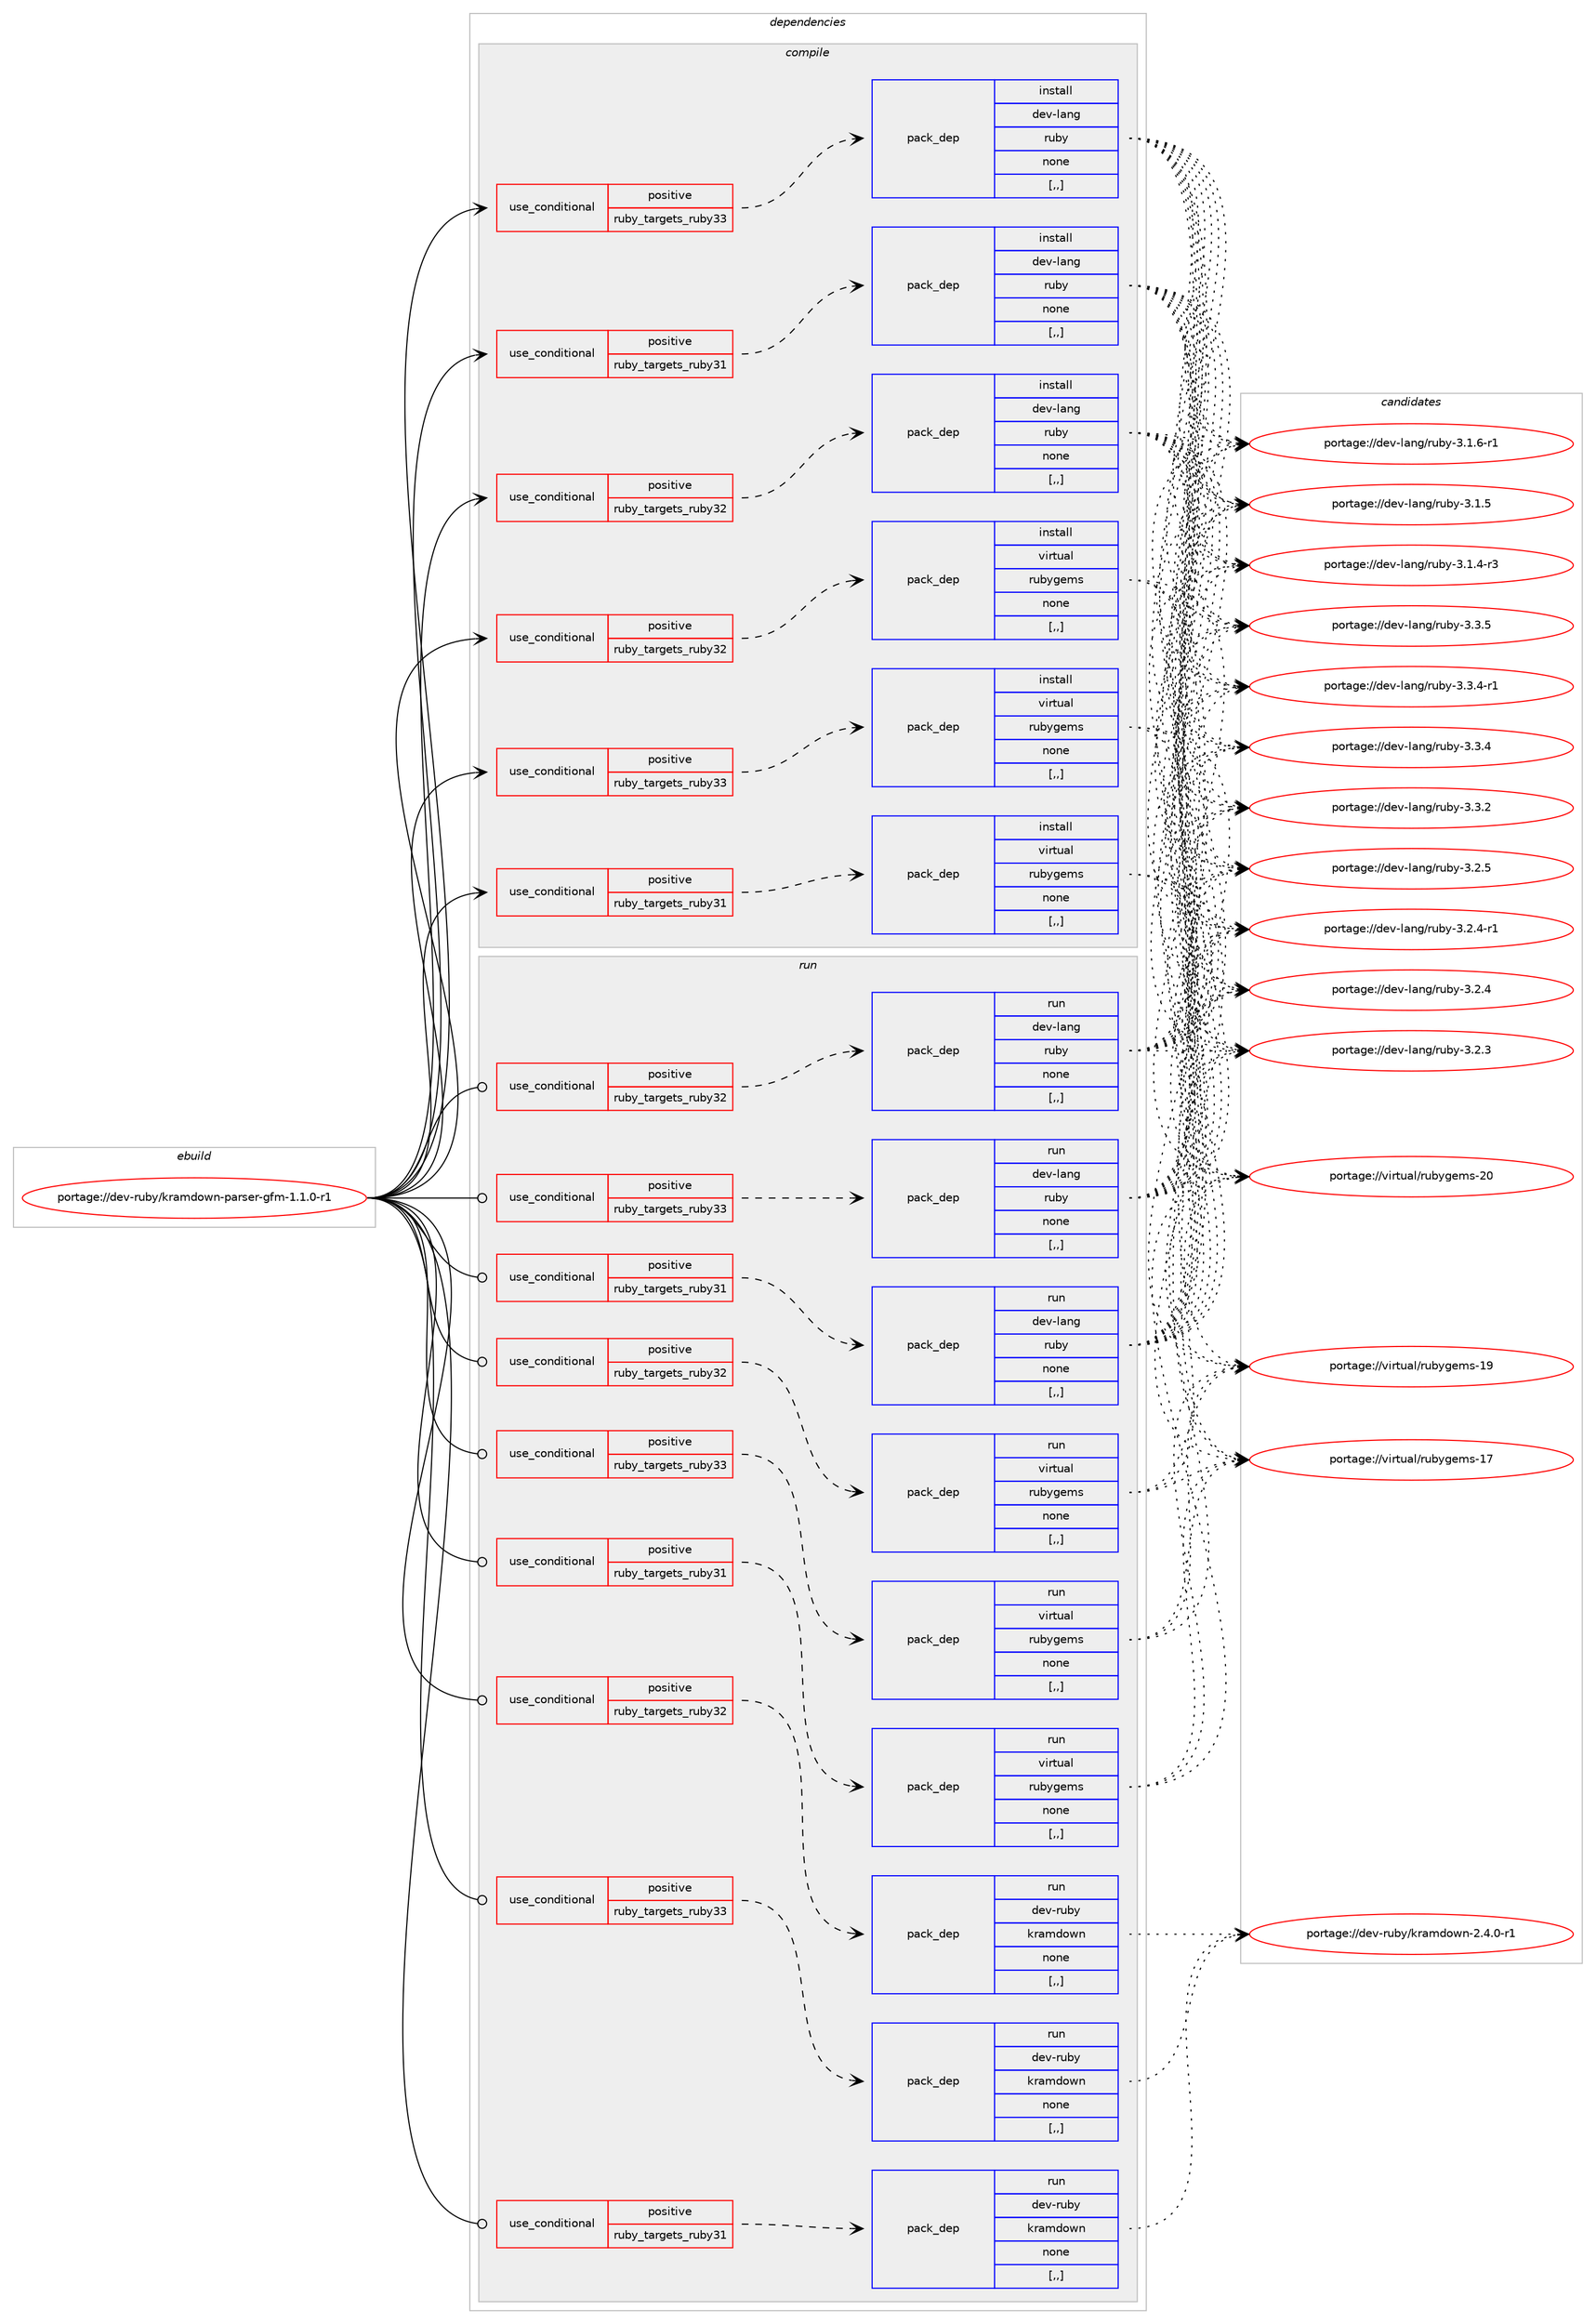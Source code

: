 digraph prolog {

# *************
# Graph options
# *************

newrank=true;
concentrate=true;
compound=true;
graph [rankdir=LR,fontname=Helvetica,fontsize=10,ranksep=1.5];#, ranksep=2.5, nodesep=0.2];
edge  [arrowhead=vee];
node  [fontname=Helvetica,fontsize=10];

# **********
# The ebuild
# **********

subgraph cluster_leftcol {
color=gray;
label=<<i>ebuild</i>>;
id [label="portage://dev-ruby/kramdown-parser-gfm-1.1.0-r1", color=red, width=4, href="../dev-ruby/kramdown-parser-gfm-1.1.0-r1.svg"];
}

# ****************
# The dependencies
# ****************

subgraph cluster_midcol {
color=gray;
label=<<i>dependencies</i>>;
subgraph cluster_compile {
fillcolor="#eeeeee";
style=filled;
label=<<i>compile</i>>;
subgraph cond180692 {
dependency684062 [label=<<TABLE BORDER="0" CELLBORDER="1" CELLSPACING="0" CELLPADDING="4"><TR><TD ROWSPAN="3" CELLPADDING="10">use_conditional</TD></TR><TR><TD>positive</TD></TR><TR><TD>ruby_targets_ruby31</TD></TR></TABLE>>, shape=none, color=red];
subgraph pack498441 {
dependency684063 [label=<<TABLE BORDER="0" CELLBORDER="1" CELLSPACING="0" CELLPADDING="4" WIDTH="220"><TR><TD ROWSPAN="6" CELLPADDING="30">pack_dep</TD></TR><TR><TD WIDTH="110">install</TD></TR><TR><TD>dev-lang</TD></TR><TR><TD>ruby</TD></TR><TR><TD>none</TD></TR><TR><TD>[,,]</TD></TR></TABLE>>, shape=none, color=blue];
}
dependency684062:e -> dependency684063:w [weight=20,style="dashed",arrowhead="vee"];
}
id:e -> dependency684062:w [weight=20,style="solid",arrowhead="vee"];
subgraph cond180693 {
dependency684064 [label=<<TABLE BORDER="0" CELLBORDER="1" CELLSPACING="0" CELLPADDING="4"><TR><TD ROWSPAN="3" CELLPADDING="10">use_conditional</TD></TR><TR><TD>positive</TD></TR><TR><TD>ruby_targets_ruby31</TD></TR></TABLE>>, shape=none, color=red];
subgraph pack498442 {
dependency684065 [label=<<TABLE BORDER="0" CELLBORDER="1" CELLSPACING="0" CELLPADDING="4" WIDTH="220"><TR><TD ROWSPAN="6" CELLPADDING="30">pack_dep</TD></TR><TR><TD WIDTH="110">install</TD></TR><TR><TD>virtual</TD></TR><TR><TD>rubygems</TD></TR><TR><TD>none</TD></TR><TR><TD>[,,]</TD></TR></TABLE>>, shape=none, color=blue];
}
dependency684064:e -> dependency684065:w [weight=20,style="dashed",arrowhead="vee"];
}
id:e -> dependency684064:w [weight=20,style="solid",arrowhead="vee"];
subgraph cond180694 {
dependency684066 [label=<<TABLE BORDER="0" CELLBORDER="1" CELLSPACING="0" CELLPADDING="4"><TR><TD ROWSPAN="3" CELLPADDING="10">use_conditional</TD></TR><TR><TD>positive</TD></TR><TR><TD>ruby_targets_ruby32</TD></TR></TABLE>>, shape=none, color=red];
subgraph pack498443 {
dependency684067 [label=<<TABLE BORDER="0" CELLBORDER="1" CELLSPACING="0" CELLPADDING="4" WIDTH="220"><TR><TD ROWSPAN="6" CELLPADDING="30">pack_dep</TD></TR><TR><TD WIDTH="110">install</TD></TR><TR><TD>dev-lang</TD></TR><TR><TD>ruby</TD></TR><TR><TD>none</TD></TR><TR><TD>[,,]</TD></TR></TABLE>>, shape=none, color=blue];
}
dependency684066:e -> dependency684067:w [weight=20,style="dashed",arrowhead="vee"];
}
id:e -> dependency684066:w [weight=20,style="solid",arrowhead="vee"];
subgraph cond180695 {
dependency684068 [label=<<TABLE BORDER="0" CELLBORDER="1" CELLSPACING="0" CELLPADDING="4"><TR><TD ROWSPAN="3" CELLPADDING="10">use_conditional</TD></TR><TR><TD>positive</TD></TR><TR><TD>ruby_targets_ruby32</TD></TR></TABLE>>, shape=none, color=red];
subgraph pack498444 {
dependency684069 [label=<<TABLE BORDER="0" CELLBORDER="1" CELLSPACING="0" CELLPADDING="4" WIDTH="220"><TR><TD ROWSPAN="6" CELLPADDING="30">pack_dep</TD></TR><TR><TD WIDTH="110">install</TD></TR><TR><TD>virtual</TD></TR><TR><TD>rubygems</TD></TR><TR><TD>none</TD></TR><TR><TD>[,,]</TD></TR></TABLE>>, shape=none, color=blue];
}
dependency684068:e -> dependency684069:w [weight=20,style="dashed",arrowhead="vee"];
}
id:e -> dependency684068:w [weight=20,style="solid",arrowhead="vee"];
subgraph cond180696 {
dependency684070 [label=<<TABLE BORDER="0" CELLBORDER="1" CELLSPACING="0" CELLPADDING="4"><TR><TD ROWSPAN="3" CELLPADDING="10">use_conditional</TD></TR><TR><TD>positive</TD></TR><TR><TD>ruby_targets_ruby33</TD></TR></TABLE>>, shape=none, color=red];
subgraph pack498445 {
dependency684071 [label=<<TABLE BORDER="0" CELLBORDER="1" CELLSPACING="0" CELLPADDING="4" WIDTH="220"><TR><TD ROWSPAN="6" CELLPADDING="30">pack_dep</TD></TR><TR><TD WIDTH="110">install</TD></TR><TR><TD>dev-lang</TD></TR><TR><TD>ruby</TD></TR><TR><TD>none</TD></TR><TR><TD>[,,]</TD></TR></TABLE>>, shape=none, color=blue];
}
dependency684070:e -> dependency684071:w [weight=20,style="dashed",arrowhead="vee"];
}
id:e -> dependency684070:w [weight=20,style="solid",arrowhead="vee"];
subgraph cond180697 {
dependency684072 [label=<<TABLE BORDER="0" CELLBORDER="1" CELLSPACING="0" CELLPADDING="4"><TR><TD ROWSPAN="3" CELLPADDING="10">use_conditional</TD></TR><TR><TD>positive</TD></TR><TR><TD>ruby_targets_ruby33</TD></TR></TABLE>>, shape=none, color=red];
subgraph pack498446 {
dependency684073 [label=<<TABLE BORDER="0" CELLBORDER="1" CELLSPACING="0" CELLPADDING="4" WIDTH="220"><TR><TD ROWSPAN="6" CELLPADDING="30">pack_dep</TD></TR><TR><TD WIDTH="110">install</TD></TR><TR><TD>virtual</TD></TR><TR><TD>rubygems</TD></TR><TR><TD>none</TD></TR><TR><TD>[,,]</TD></TR></TABLE>>, shape=none, color=blue];
}
dependency684072:e -> dependency684073:w [weight=20,style="dashed",arrowhead="vee"];
}
id:e -> dependency684072:w [weight=20,style="solid",arrowhead="vee"];
}
subgraph cluster_compileandrun {
fillcolor="#eeeeee";
style=filled;
label=<<i>compile and run</i>>;
}
subgraph cluster_run {
fillcolor="#eeeeee";
style=filled;
label=<<i>run</i>>;
subgraph cond180698 {
dependency684074 [label=<<TABLE BORDER="0" CELLBORDER="1" CELLSPACING="0" CELLPADDING="4"><TR><TD ROWSPAN="3" CELLPADDING="10">use_conditional</TD></TR><TR><TD>positive</TD></TR><TR><TD>ruby_targets_ruby31</TD></TR></TABLE>>, shape=none, color=red];
subgraph pack498447 {
dependency684075 [label=<<TABLE BORDER="0" CELLBORDER="1" CELLSPACING="0" CELLPADDING="4" WIDTH="220"><TR><TD ROWSPAN="6" CELLPADDING="30">pack_dep</TD></TR><TR><TD WIDTH="110">run</TD></TR><TR><TD>dev-lang</TD></TR><TR><TD>ruby</TD></TR><TR><TD>none</TD></TR><TR><TD>[,,]</TD></TR></TABLE>>, shape=none, color=blue];
}
dependency684074:e -> dependency684075:w [weight=20,style="dashed",arrowhead="vee"];
}
id:e -> dependency684074:w [weight=20,style="solid",arrowhead="odot"];
subgraph cond180699 {
dependency684076 [label=<<TABLE BORDER="0" CELLBORDER="1" CELLSPACING="0" CELLPADDING="4"><TR><TD ROWSPAN="3" CELLPADDING="10">use_conditional</TD></TR><TR><TD>positive</TD></TR><TR><TD>ruby_targets_ruby31</TD></TR></TABLE>>, shape=none, color=red];
subgraph pack498448 {
dependency684077 [label=<<TABLE BORDER="0" CELLBORDER="1" CELLSPACING="0" CELLPADDING="4" WIDTH="220"><TR><TD ROWSPAN="6" CELLPADDING="30">pack_dep</TD></TR><TR><TD WIDTH="110">run</TD></TR><TR><TD>dev-ruby</TD></TR><TR><TD>kramdown</TD></TR><TR><TD>none</TD></TR><TR><TD>[,,]</TD></TR></TABLE>>, shape=none, color=blue];
}
dependency684076:e -> dependency684077:w [weight=20,style="dashed",arrowhead="vee"];
}
id:e -> dependency684076:w [weight=20,style="solid",arrowhead="odot"];
subgraph cond180700 {
dependency684078 [label=<<TABLE BORDER="0" CELLBORDER="1" CELLSPACING="0" CELLPADDING="4"><TR><TD ROWSPAN="3" CELLPADDING="10">use_conditional</TD></TR><TR><TD>positive</TD></TR><TR><TD>ruby_targets_ruby31</TD></TR></TABLE>>, shape=none, color=red];
subgraph pack498449 {
dependency684079 [label=<<TABLE BORDER="0" CELLBORDER="1" CELLSPACING="0" CELLPADDING="4" WIDTH="220"><TR><TD ROWSPAN="6" CELLPADDING="30">pack_dep</TD></TR><TR><TD WIDTH="110">run</TD></TR><TR><TD>virtual</TD></TR><TR><TD>rubygems</TD></TR><TR><TD>none</TD></TR><TR><TD>[,,]</TD></TR></TABLE>>, shape=none, color=blue];
}
dependency684078:e -> dependency684079:w [weight=20,style="dashed",arrowhead="vee"];
}
id:e -> dependency684078:w [weight=20,style="solid",arrowhead="odot"];
subgraph cond180701 {
dependency684080 [label=<<TABLE BORDER="0" CELLBORDER="1" CELLSPACING="0" CELLPADDING="4"><TR><TD ROWSPAN="3" CELLPADDING="10">use_conditional</TD></TR><TR><TD>positive</TD></TR><TR><TD>ruby_targets_ruby32</TD></TR></TABLE>>, shape=none, color=red];
subgraph pack498450 {
dependency684081 [label=<<TABLE BORDER="0" CELLBORDER="1" CELLSPACING="0" CELLPADDING="4" WIDTH="220"><TR><TD ROWSPAN="6" CELLPADDING="30">pack_dep</TD></TR><TR><TD WIDTH="110">run</TD></TR><TR><TD>dev-lang</TD></TR><TR><TD>ruby</TD></TR><TR><TD>none</TD></TR><TR><TD>[,,]</TD></TR></TABLE>>, shape=none, color=blue];
}
dependency684080:e -> dependency684081:w [weight=20,style="dashed",arrowhead="vee"];
}
id:e -> dependency684080:w [weight=20,style="solid",arrowhead="odot"];
subgraph cond180702 {
dependency684082 [label=<<TABLE BORDER="0" CELLBORDER="1" CELLSPACING="0" CELLPADDING="4"><TR><TD ROWSPAN="3" CELLPADDING="10">use_conditional</TD></TR><TR><TD>positive</TD></TR><TR><TD>ruby_targets_ruby32</TD></TR></TABLE>>, shape=none, color=red];
subgraph pack498451 {
dependency684083 [label=<<TABLE BORDER="0" CELLBORDER="1" CELLSPACING="0" CELLPADDING="4" WIDTH="220"><TR><TD ROWSPAN="6" CELLPADDING="30">pack_dep</TD></TR><TR><TD WIDTH="110">run</TD></TR><TR><TD>dev-ruby</TD></TR><TR><TD>kramdown</TD></TR><TR><TD>none</TD></TR><TR><TD>[,,]</TD></TR></TABLE>>, shape=none, color=blue];
}
dependency684082:e -> dependency684083:w [weight=20,style="dashed",arrowhead="vee"];
}
id:e -> dependency684082:w [weight=20,style="solid",arrowhead="odot"];
subgraph cond180703 {
dependency684084 [label=<<TABLE BORDER="0" CELLBORDER="1" CELLSPACING="0" CELLPADDING="4"><TR><TD ROWSPAN="3" CELLPADDING="10">use_conditional</TD></TR><TR><TD>positive</TD></TR><TR><TD>ruby_targets_ruby32</TD></TR></TABLE>>, shape=none, color=red];
subgraph pack498452 {
dependency684085 [label=<<TABLE BORDER="0" CELLBORDER="1" CELLSPACING="0" CELLPADDING="4" WIDTH="220"><TR><TD ROWSPAN="6" CELLPADDING="30">pack_dep</TD></TR><TR><TD WIDTH="110">run</TD></TR><TR><TD>virtual</TD></TR><TR><TD>rubygems</TD></TR><TR><TD>none</TD></TR><TR><TD>[,,]</TD></TR></TABLE>>, shape=none, color=blue];
}
dependency684084:e -> dependency684085:w [weight=20,style="dashed",arrowhead="vee"];
}
id:e -> dependency684084:w [weight=20,style="solid",arrowhead="odot"];
subgraph cond180704 {
dependency684086 [label=<<TABLE BORDER="0" CELLBORDER="1" CELLSPACING="0" CELLPADDING="4"><TR><TD ROWSPAN="3" CELLPADDING="10">use_conditional</TD></TR><TR><TD>positive</TD></TR><TR><TD>ruby_targets_ruby33</TD></TR></TABLE>>, shape=none, color=red];
subgraph pack498453 {
dependency684087 [label=<<TABLE BORDER="0" CELLBORDER="1" CELLSPACING="0" CELLPADDING="4" WIDTH="220"><TR><TD ROWSPAN="6" CELLPADDING="30">pack_dep</TD></TR><TR><TD WIDTH="110">run</TD></TR><TR><TD>dev-lang</TD></TR><TR><TD>ruby</TD></TR><TR><TD>none</TD></TR><TR><TD>[,,]</TD></TR></TABLE>>, shape=none, color=blue];
}
dependency684086:e -> dependency684087:w [weight=20,style="dashed",arrowhead="vee"];
}
id:e -> dependency684086:w [weight=20,style="solid",arrowhead="odot"];
subgraph cond180705 {
dependency684088 [label=<<TABLE BORDER="0" CELLBORDER="1" CELLSPACING="0" CELLPADDING="4"><TR><TD ROWSPAN="3" CELLPADDING="10">use_conditional</TD></TR><TR><TD>positive</TD></TR><TR><TD>ruby_targets_ruby33</TD></TR></TABLE>>, shape=none, color=red];
subgraph pack498454 {
dependency684089 [label=<<TABLE BORDER="0" CELLBORDER="1" CELLSPACING="0" CELLPADDING="4" WIDTH="220"><TR><TD ROWSPAN="6" CELLPADDING="30">pack_dep</TD></TR><TR><TD WIDTH="110">run</TD></TR><TR><TD>dev-ruby</TD></TR><TR><TD>kramdown</TD></TR><TR><TD>none</TD></TR><TR><TD>[,,]</TD></TR></TABLE>>, shape=none, color=blue];
}
dependency684088:e -> dependency684089:w [weight=20,style="dashed",arrowhead="vee"];
}
id:e -> dependency684088:w [weight=20,style="solid",arrowhead="odot"];
subgraph cond180706 {
dependency684090 [label=<<TABLE BORDER="0" CELLBORDER="1" CELLSPACING="0" CELLPADDING="4"><TR><TD ROWSPAN="3" CELLPADDING="10">use_conditional</TD></TR><TR><TD>positive</TD></TR><TR><TD>ruby_targets_ruby33</TD></TR></TABLE>>, shape=none, color=red];
subgraph pack498455 {
dependency684091 [label=<<TABLE BORDER="0" CELLBORDER="1" CELLSPACING="0" CELLPADDING="4" WIDTH="220"><TR><TD ROWSPAN="6" CELLPADDING="30">pack_dep</TD></TR><TR><TD WIDTH="110">run</TD></TR><TR><TD>virtual</TD></TR><TR><TD>rubygems</TD></TR><TR><TD>none</TD></TR><TR><TD>[,,]</TD></TR></TABLE>>, shape=none, color=blue];
}
dependency684090:e -> dependency684091:w [weight=20,style="dashed",arrowhead="vee"];
}
id:e -> dependency684090:w [weight=20,style="solid",arrowhead="odot"];
}
}

# **************
# The candidates
# **************

subgraph cluster_choices {
rank=same;
color=gray;
label=<<i>candidates</i>>;

subgraph choice498441 {
color=black;
nodesep=1;
choice10010111845108971101034711411798121455146514653 [label="portage://dev-lang/ruby-3.3.5", color=red, width=4,href="../dev-lang/ruby-3.3.5.svg"];
choice100101118451089711010347114117981214551465146524511449 [label="portage://dev-lang/ruby-3.3.4-r1", color=red, width=4,href="../dev-lang/ruby-3.3.4-r1.svg"];
choice10010111845108971101034711411798121455146514652 [label="portage://dev-lang/ruby-3.3.4", color=red, width=4,href="../dev-lang/ruby-3.3.4.svg"];
choice10010111845108971101034711411798121455146514650 [label="portage://dev-lang/ruby-3.3.2", color=red, width=4,href="../dev-lang/ruby-3.3.2.svg"];
choice10010111845108971101034711411798121455146504653 [label="portage://dev-lang/ruby-3.2.5", color=red, width=4,href="../dev-lang/ruby-3.2.5.svg"];
choice100101118451089711010347114117981214551465046524511449 [label="portage://dev-lang/ruby-3.2.4-r1", color=red, width=4,href="../dev-lang/ruby-3.2.4-r1.svg"];
choice10010111845108971101034711411798121455146504652 [label="portage://dev-lang/ruby-3.2.4", color=red, width=4,href="../dev-lang/ruby-3.2.4.svg"];
choice10010111845108971101034711411798121455146504651 [label="portage://dev-lang/ruby-3.2.3", color=red, width=4,href="../dev-lang/ruby-3.2.3.svg"];
choice100101118451089711010347114117981214551464946544511449 [label="portage://dev-lang/ruby-3.1.6-r1", color=red, width=4,href="../dev-lang/ruby-3.1.6-r1.svg"];
choice10010111845108971101034711411798121455146494653 [label="portage://dev-lang/ruby-3.1.5", color=red, width=4,href="../dev-lang/ruby-3.1.5.svg"];
choice100101118451089711010347114117981214551464946524511451 [label="portage://dev-lang/ruby-3.1.4-r3", color=red, width=4,href="../dev-lang/ruby-3.1.4-r3.svg"];
dependency684063:e -> choice10010111845108971101034711411798121455146514653:w [style=dotted,weight="100"];
dependency684063:e -> choice100101118451089711010347114117981214551465146524511449:w [style=dotted,weight="100"];
dependency684063:e -> choice10010111845108971101034711411798121455146514652:w [style=dotted,weight="100"];
dependency684063:e -> choice10010111845108971101034711411798121455146514650:w [style=dotted,weight="100"];
dependency684063:e -> choice10010111845108971101034711411798121455146504653:w [style=dotted,weight="100"];
dependency684063:e -> choice100101118451089711010347114117981214551465046524511449:w [style=dotted,weight="100"];
dependency684063:e -> choice10010111845108971101034711411798121455146504652:w [style=dotted,weight="100"];
dependency684063:e -> choice10010111845108971101034711411798121455146504651:w [style=dotted,weight="100"];
dependency684063:e -> choice100101118451089711010347114117981214551464946544511449:w [style=dotted,weight="100"];
dependency684063:e -> choice10010111845108971101034711411798121455146494653:w [style=dotted,weight="100"];
dependency684063:e -> choice100101118451089711010347114117981214551464946524511451:w [style=dotted,weight="100"];
}
subgraph choice498442 {
color=black;
nodesep=1;
choice118105114116117971084711411798121103101109115455048 [label="portage://virtual/rubygems-20", color=red, width=4,href="../virtual/rubygems-20.svg"];
choice118105114116117971084711411798121103101109115454957 [label="portage://virtual/rubygems-19", color=red, width=4,href="../virtual/rubygems-19.svg"];
choice118105114116117971084711411798121103101109115454955 [label="portage://virtual/rubygems-17", color=red, width=4,href="../virtual/rubygems-17.svg"];
dependency684065:e -> choice118105114116117971084711411798121103101109115455048:w [style=dotted,weight="100"];
dependency684065:e -> choice118105114116117971084711411798121103101109115454957:w [style=dotted,weight="100"];
dependency684065:e -> choice118105114116117971084711411798121103101109115454955:w [style=dotted,weight="100"];
}
subgraph choice498443 {
color=black;
nodesep=1;
choice10010111845108971101034711411798121455146514653 [label="portage://dev-lang/ruby-3.3.5", color=red, width=4,href="../dev-lang/ruby-3.3.5.svg"];
choice100101118451089711010347114117981214551465146524511449 [label="portage://dev-lang/ruby-3.3.4-r1", color=red, width=4,href="../dev-lang/ruby-3.3.4-r1.svg"];
choice10010111845108971101034711411798121455146514652 [label="portage://dev-lang/ruby-3.3.4", color=red, width=4,href="../dev-lang/ruby-3.3.4.svg"];
choice10010111845108971101034711411798121455146514650 [label="portage://dev-lang/ruby-3.3.2", color=red, width=4,href="../dev-lang/ruby-3.3.2.svg"];
choice10010111845108971101034711411798121455146504653 [label="portage://dev-lang/ruby-3.2.5", color=red, width=4,href="../dev-lang/ruby-3.2.5.svg"];
choice100101118451089711010347114117981214551465046524511449 [label="portage://dev-lang/ruby-3.2.4-r1", color=red, width=4,href="../dev-lang/ruby-3.2.4-r1.svg"];
choice10010111845108971101034711411798121455146504652 [label="portage://dev-lang/ruby-3.2.4", color=red, width=4,href="../dev-lang/ruby-3.2.4.svg"];
choice10010111845108971101034711411798121455146504651 [label="portage://dev-lang/ruby-3.2.3", color=red, width=4,href="../dev-lang/ruby-3.2.3.svg"];
choice100101118451089711010347114117981214551464946544511449 [label="portage://dev-lang/ruby-3.1.6-r1", color=red, width=4,href="../dev-lang/ruby-3.1.6-r1.svg"];
choice10010111845108971101034711411798121455146494653 [label="portage://dev-lang/ruby-3.1.5", color=red, width=4,href="../dev-lang/ruby-3.1.5.svg"];
choice100101118451089711010347114117981214551464946524511451 [label="portage://dev-lang/ruby-3.1.4-r3", color=red, width=4,href="../dev-lang/ruby-3.1.4-r3.svg"];
dependency684067:e -> choice10010111845108971101034711411798121455146514653:w [style=dotted,weight="100"];
dependency684067:e -> choice100101118451089711010347114117981214551465146524511449:w [style=dotted,weight="100"];
dependency684067:e -> choice10010111845108971101034711411798121455146514652:w [style=dotted,weight="100"];
dependency684067:e -> choice10010111845108971101034711411798121455146514650:w [style=dotted,weight="100"];
dependency684067:e -> choice10010111845108971101034711411798121455146504653:w [style=dotted,weight="100"];
dependency684067:e -> choice100101118451089711010347114117981214551465046524511449:w [style=dotted,weight="100"];
dependency684067:e -> choice10010111845108971101034711411798121455146504652:w [style=dotted,weight="100"];
dependency684067:e -> choice10010111845108971101034711411798121455146504651:w [style=dotted,weight="100"];
dependency684067:e -> choice100101118451089711010347114117981214551464946544511449:w [style=dotted,weight="100"];
dependency684067:e -> choice10010111845108971101034711411798121455146494653:w [style=dotted,weight="100"];
dependency684067:e -> choice100101118451089711010347114117981214551464946524511451:w [style=dotted,weight="100"];
}
subgraph choice498444 {
color=black;
nodesep=1;
choice118105114116117971084711411798121103101109115455048 [label="portage://virtual/rubygems-20", color=red, width=4,href="../virtual/rubygems-20.svg"];
choice118105114116117971084711411798121103101109115454957 [label="portage://virtual/rubygems-19", color=red, width=4,href="../virtual/rubygems-19.svg"];
choice118105114116117971084711411798121103101109115454955 [label="portage://virtual/rubygems-17", color=red, width=4,href="../virtual/rubygems-17.svg"];
dependency684069:e -> choice118105114116117971084711411798121103101109115455048:w [style=dotted,weight="100"];
dependency684069:e -> choice118105114116117971084711411798121103101109115454957:w [style=dotted,weight="100"];
dependency684069:e -> choice118105114116117971084711411798121103101109115454955:w [style=dotted,weight="100"];
}
subgraph choice498445 {
color=black;
nodesep=1;
choice10010111845108971101034711411798121455146514653 [label="portage://dev-lang/ruby-3.3.5", color=red, width=4,href="../dev-lang/ruby-3.3.5.svg"];
choice100101118451089711010347114117981214551465146524511449 [label="portage://dev-lang/ruby-3.3.4-r1", color=red, width=4,href="../dev-lang/ruby-3.3.4-r1.svg"];
choice10010111845108971101034711411798121455146514652 [label="portage://dev-lang/ruby-3.3.4", color=red, width=4,href="../dev-lang/ruby-3.3.4.svg"];
choice10010111845108971101034711411798121455146514650 [label="portage://dev-lang/ruby-3.3.2", color=red, width=4,href="../dev-lang/ruby-3.3.2.svg"];
choice10010111845108971101034711411798121455146504653 [label="portage://dev-lang/ruby-3.2.5", color=red, width=4,href="../dev-lang/ruby-3.2.5.svg"];
choice100101118451089711010347114117981214551465046524511449 [label="portage://dev-lang/ruby-3.2.4-r1", color=red, width=4,href="../dev-lang/ruby-3.2.4-r1.svg"];
choice10010111845108971101034711411798121455146504652 [label="portage://dev-lang/ruby-3.2.4", color=red, width=4,href="../dev-lang/ruby-3.2.4.svg"];
choice10010111845108971101034711411798121455146504651 [label="portage://dev-lang/ruby-3.2.3", color=red, width=4,href="../dev-lang/ruby-3.2.3.svg"];
choice100101118451089711010347114117981214551464946544511449 [label="portage://dev-lang/ruby-3.1.6-r1", color=red, width=4,href="../dev-lang/ruby-3.1.6-r1.svg"];
choice10010111845108971101034711411798121455146494653 [label="portage://dev-lang/ruby-3.1.5", color=red, width=4,href="../dev-lang/ruby-3.1.5.svg"];
choice100101118451089711010347114117981214551464946524511451 [label="portage://dev-lang/ruby-3.1.4-r3", color=red, width=4,href="../dev-lang/ruby-3.1.4-r3.svg"];
dependency684071:e -> choice10010111845108971101034711411798121455146514653:w [style=dotted,weight="100"];
dependency684071:e -> choice100101118451089711010347114117981214551465146524511449:w [style=dotted,weight="100"];
dependency684071:e -> choice10010111845108971101034711411798121455146514652:w [style=dotted,weight="100"];
dependency684071:e -> choice10010111845108971101034711411798121455146514650:w [style=dotted,weight="100"];
dependency684071:e -> choice10010111845108971101034711411798121455146504653:w [style=dotted,weight="100"];
dependency684071:e -> choice100101118451089711010347114117981214551465046524511449:w [style=dotted,weight="100"];
dependency684071:e -> choice10010111845108971101034711411798121455146504652:w [style=dotted,weight="100"];
dependency684071:e -> choice10010111845108971101034711411798121455146504651:w [style=dotted,weight="100"];
dependency684071:e -> choice100101118451089711010347114117981214551464946544511449:w [style=dotted,weight="100"];
dependency684071:e -> choice10010111845108971101034711411798121455146494653:w [style=dotted,weight="100"];
dependency684071:e -> choice100101118451089711010347114117981214551464946524511451:w [style=dotted,weight="100"];
}
subgraph choice498446 {
color=black;
nodesep=1;
choice118105114116117971084711411798121103101109115455048 [label="portage://virtual/rubygems-20", color=red, width=4,href="../virtual/rubygems-20.svg"];
choice118105114116117971084711411798121103101109115454957 [label="portage://virtual/rubygems-19", color=red, width=4,href="../virtual/rubygems-19.svg"];
choice118105114116117971084711411798121103101109115454955 [label="portage://virtual/rubygems-17", color=red, width=4,href="../virtual/rubygems-17.svg"];
dependency684073:e -> choice118105114116117971084711411798121103101109115455048:w [style=dotted,weight="100"];
dependency684073:e -> choice118105114116117971084711411798121103101109115454957:w [style=dotted,weight="100"];
dependency684073:e -> choice118105114116117971084711411798121103101109115454955:w [style=dotted,weight="100"];
}
subgraph choice498447 {
color=black;
nodesep=1;
choice10010111845108971101034711411798121455146514653 [label="portage://dev-lang/ruby-3.3.5", color=red, width=4,href="../dev-lang/ruby-3.3.5.svg"];
choice100101118451089711010347114117981214551465146524511449 [label="portage://dev-lang/ruby-3.3.4-r1", color=red, width=4,href="../dev-lang/ruby-3.3.4-r1.svg"];
choice10010111845108971101034711411798121455146514652 [label="portage://dev-lang/ruby-3.3.4", color=red, width=4,href="../dev-lang/ruby-3.3.4.svg"];
choice10010111845108971101034711411798121455146514650 [label="portage://dev-lang/ruby-3.3.2", color=red, width=4,href="../dev-lang/ruby-3.3.2.svg"];
choice10010111845108971101034711411798121455146504653 [label="portage://dev-lang/ruby-3.2.5", color=red, width=4,href="../dev-lang/ruby-3.2.5.svg"];
choice100101118451089711010347114117981214551465046524511449 [label="portage://dev-lang/ruby-3.2.4-r1", color=red, width=4,href="../dev-lang/ruby-3.2.4-r1.svg"];
choice10010111845108971101034711411798121455146504652 [label="portage://dev-lang/ruby-3.2.4", color=red, width=4,href="../dev-lang/ruby-3.2.4.svg"];
choice10010111845108971101034711411798121455146504651 [label="portage://dev-lang/ruby-3.2.3", color=red, width=4,href="../dev-lang/ruby-3.2.3.svg"];
choice100101118451089711010347114117981214551464946544511449 [label="portage://dev-lang/ruby-3.1.6-r1", color=red, width=4,href="../dev-lang/ruby-3.1.6-r1.svg"];
choice10010111845108971101034711411798121455146494653 [label="portage://dev-lang/ruby-3.1.5", color=red, width=4,href="../dev-lang/ruby-3.1.5.svg"];
choice100101118451089711010347114117981214551464946524511451 [label="portage://dev-lang/ruby-3.1.4-r3", color=red, width=4,href="../dev-lang/ruby-3.1.4-r3.svg"];
dependency684075:e -> choice10010111845108971101034711411798121455146514653:w [style=dotted,weight="100"];
dependency684075:e -> choice100101118451089711010347114117981214551465146524511449:w [style=dotted,weight="100"];
dependency684075:e -> choice10010111845108971101034711411798121455146514652:w [style=dotted,weight="100"];
dependency684075:e -> choice10010111845108971101034711411798121455146514650:w [style=dotted,weight="100"];
dependency684075:e -> choice10010111845108971101034711411798121455146504653:w [style=dotted,weight="100"];
dependency684075:e -> choice100101118451089711010347114117981214551465046524511449:w [style=dotted,weight="100"];
dependency684075:e -> choice10010111845108971101034711411798121455146504652:w [style=dotted,weight="100"];
dependency684075:e -> choice10010111845108971101034711411798121455146504651:w [style=dotted,weight="100"];
dependency684075:e -> choice100101118451089711010347114117981214551464946544511449:w [style=dotted,weight="100"];
dependency684075:e -> choice10010111845108971101034711411798121455146494653:w [style=dotted,weight="100"];
dependency684075:e -> choice100101118451089711010347114117981214551464946524511451:w [style=dotted,weight="100"];
}
subgraph choice498448 {
color=black;
nodesep=1;
choice100101118451141179812147107114971091001111191104550465246484511449 [label="portage://dev-ruby/kramdown-2.4.0-r1", color=red, width=4,href="../dev-ruby/kramdown-2.4.0-r1.svg"];
dependency684077:e -> choice100101118451141179812147107114971091001111191104550465246484511449:w [style=dotted,weight="100"];
}
subgraph choice498449 {
color=black;
nodesep=1;
choice118105114116117971084711411798121103101109115455048 [label="portage://virtual/rubygems-20", color=red, width=4,href="../virtual/rubygems-20.svg"];
choice118105114116117971084711411798121103101109115454957 [label="portage://virtual/rubygems-19", color=red, width=4,href="../virtual/rubygems-19.svg"];
choice118105114116117971084711411798121103101109115454955 [label="portage://virtual/rubygems-17", color=red, width=4,href="../virtual/rubygems-17.svg"];
dependency684079:e -> choice118105114116117971084711411798121103101109115455048:w [style=dotted,weight="100"];
dependency684079:e -> choice118105114116117971084711411798121103101109115454957:w [style=dotted,weight="100"];
dependency684079:e -> choice118105114116117971084711411798121103101109115454955:w [style=dotted,weight="100"];
}
subgraph choice498450 {
color=black;
nodesep=1;
choice10010111845108971101034711411798121455146514653 [label="portage://dev-lang/ruby-3.3.5", color=red, width=4,href="../dev-lang/ruby-3.3.5.svg"];
choice100101118451089711010347114117981214551465146524511449 [label="portage://dev-lang/ruby-3.3.4-r1", color=red, width=4,href="../dev-lang/ruby-3.3.4-r1.svg"];
choice10010111845108971101034711411798121455146514652 [label="portage://dev-lang/ruby-3.3.4", color=red, width=4,href="../dev-lang/ruby-3.3.4.svg"];
choice10010111845108971101034711411798121455146514650 [label="portage://dev-lang/ruby-3.3.2", color=red, width=4,href="../dev-lang/ruby-3.3.2.svg"];
choice10010111845108971101034711411798121455146504653 [label="portage://dev-lang/ruby-3.2.5", color=red, width=4,href="../dev-lang/ruby-3.2.5.svg"];
choice100101118451089711010347114117981214551465046524511449 [label="portage://dev-lang/ruby-3.2.4-r1", color=red, width=4,href="../dev-lang/ruby-3.2.4-r1.svg"];
choice10010111845108971101034711411798121455146504652 [label="portage://dev-lang/ruby-3.2.4", color=red, width=4,href="../dev-lang/ruby-3.2.4.svg"];
choice10010111845108971101034711411798121455146504651 [label="portage://dev-lang/ruby-3.2.3", color=red, width=4,href="../dev-lang/ruby-3.2.3.svg"];
choice100101118451089711010347114117981214551464946544511449 [label="portage://dev-lang/ruby-3.1.6-r1", color=red, width=4,href="../dev-lang/ruby-3.1.6-r1.svg"];
choice10010111845108971101034711411798121455146494653 [label="portage://dev-lang/ruby-3.1.5", color=red, width=4,href="../dev-lang/ruby-3.1.5.svg"];
choice100101118451089711010347114117981214551464946524511451 [label="portage://dev-lang/ruby-3.1.4-r3", color=red, width=4,href="../dev-lang/ruby-3.1.4-r3.svg"];
dependency684081:e -> choice10010111845108971101034711411798121455146514653:w [style=dotted,weight="100"];
dependency684081:e -> choice100101118451089711010347114117981214551465146524511449:w [style=dotted,weight="100"];
dependency684081:e -> choice10010111845108971101034711411798121455146514652:w [style=dotted,weight="100"];
dependency684081:e -> choice10010111845108971101034711411798121455146514650:w [style=dotted,weight="100"];
dependency684081:e -> choice10010111845108971101034711411798121455146504653:w [style=dotted,weight="100"];
dependency684081:e -> choice100101118451089711010347114117981214551465046524511449:w [style=dotted,weight="100"];
dependency684081:e -> choice10010111845108971101034711411798121455146504652:w [style=dotted,weight="100"];
dependency684081:e -> choice10010111845108971101034711411798121455146504651:w [style=dotted,weight="100"];
dependency684081:e -> choice100101118451089711010347114117981214551464946544511449:w [style=dotted,weight="100"];
dependency684081:e -> choice10010111845108971101034711411798121455146494653:w [style=dotted,weight="100"];
dependency684081:e -> choice100101118451089711010347114117981214551464946524511451:w [style=dotted,weight="100"];
}
subgraph choice498451 {
color=black;
nodesep=1;
choice100101118451141179812147107114971091001111191104550465246484511449 [label="portage://dev-ruby/kramdown-2.4.0-r1", color=red, width=4,href="../dev-ruby/kramdown-2.4.0-r1.svg"];
dependency684083:e -> choice100101118451141179812147107114971091001111191104550465246484511449:w [style=dotted,weight="100"];
}
subgraph choice498452 {
color=black;
nodesep=1;
choice118105114116117971084711411798121103101109115455048 [label="portage://virtual/rubygems-20", color=red, width=4,href="../virtual/rubygems-20.svg"];
choice118105114116117971084711411798121103101109115454957 [label="portage://virtual/rubygems-19", color=red, width=4,href="../virtual/rubygems-19.svg"];
choice118105114116117971084711411798121103101109115454955 [label="portage://virtual/rubygems-17", color=red, width=4,href="../virtual/rubygems-17.svg"];
dependency684085:e -> choice118105114116117971084711411798121103101109115455048:w [style=dotted,weight="100"];
dependency684085:e -> choice118105114116117971084711411798121103101109115454957:w [style=dotted,weight="100"];
dependency684085:e -> choice118105114116117971084711411798121103101109115454955:w [style=dotted,weight="100"];
}
subgraph choice498453 {
color=black;
nodesep=1;
choice10010111845108971101034711411798121455146514653 [label="portage://dev-lang/ruby-3.3.5", color=red, width=4,href="../dev-lang/ruby-3.3.5.svg"];
choice100101118451089711010347114117981214551465146524511449 [label="portage://dev-lang/ruby-3.3.4-r1", color=red, width=4,href="../dev-lang/ruby-3.3.4-r1.svg"];
choice10010111845108971101034711411798121455146514652 [label="portage://dev-lang/ruby-3.3.4", color=red, width=4,href="../dev-lang/ruby-3.3.4.svg"];
choice10010111845108971101034711411798121455146514650 [label="portage://dev-lang/ruby-3.3.2", color=red, width=4,href="../dev-lang/ruby-3.3.2.svg"];
choice10010111845108971101034711411798121455146504653 [label="portage://dev-lang/ruby-3.2.5", color=red, width=4,href="../dev-lang/ruby-3.2.5.svg"];
choice100101118451089711010347114117981214551465046524511449 [label="portage://dev-lang/ruby-3.2.4-r1", color=red, width=4,href="../dev-lang/ruby-3.2.4-r1.svg"];
choice10010111845108971101034711411798121455146504652 [label="portage://dev-lang/ruby-3.2.4", color=red, width=4,href="../dev-lang/ruby-3.2.4.svg"];
choice10010111845108971101034711411798121455146504651 [label="portage://dev-lang/ruby-3.2.3", color=red, width=4,href="../dev-lang/ruby-3.2.3.svg"];
choice100101118451089711010347114117981214551464946544511449 [label="portage://dev-lang/ruby-3.1.6-r1", color=red, width=4,href="../dev-lang/ruby-3.1.6-r1.svg"];
choice10010111845108971101034711411798121455146494653 [label="portage://dev-lang/ruby-3.1.5", color=red, width=4,href="../dev-lang/ruby-3.1.5.svg"];
choice100101118451089711010347114117981214551464946524511451 [label="portage://dev-lang/ruby-3.1.4-r3", color=red, width=4,href="../dev-lang/ruby-3.1.4-r3.svg"];
dependency684087:e -> choice10010111845108971101034711411798121455146514653:w [style=dotted,weight="100"];
dependency684087:e -> choice100101118451089711010347114117981214551465146524511449:w [style=dotted,weight="100"];
dependency684087:e -> choice10010111845108971101034711411798121455146514652:w [style=dotted,weight="100"];
dependency684087:e -> choice10010111845108971101034711411798121455146514650:w [style=dotted,weight="100"];
dependency684087:e -> choice10010111845108971101034711411798121455146504653:w [style=dotted,weight="100"];
dependency684087:e -> choice100101118451089711010347114117981214551465046524511449:w [style=dotted,weight="100"];
dependency684087:e -> choice10010111845108971101034711411798121455146504652:w [style=dotted,weight="100"];
dependency684087:e -> choice10010111845108971101034711411798121455146504651:w [style=dotted,weight="100"];
dependency684087:e -> choice100101118451089711010347114117981214551464946544511449:w [style=dotted,weight="100"];
dependency684087:e -> choice10010111845108971101034711411798121455146494653:w [style=dotted,weight="100"];
dependency684087:e -> choice100101118451089711010347114117981214551464946524511451:w [style=dotted,weight="100"];
}
subgraph choice498454 {
color=black;
nodesep=1;
choice100101118451141179812147107114971091001111191104550465246484511449 [label="portage://dev-ruby/kramdown-2.4.0-r1", color=red, width=4,href="../dev-ruby/kramdown-2.4.0-r1.svg"];
dependency684089:e -> choice100101118451141179812147107114971091001111191104550465246484511449:w [style=dotted,weight="100"];
}
subgraph choice498455 {
color=black;
nodesep=1;
choice118105114116117971084711411798121103101109115455048 [label="portage://virtual/rubygems-20", color=red, width=4,href="../virtual/rubygems-20.svg"];
choice118105114116117971084711411798121103101109115454957 [label="portage://virtual/rubygems-19", color=red, width=4,href="../virtual/rubygems-19.svg"];
choice118105114116117971084711411798121103101109115454955 [label="portage://virtual/rubygems-17", color=red, width=4,href="../virtual/rubygems-17.svg"];
dependency684091:e -> choice118105114116117971084711411798121103101109115455048:w [style=dotted,weight="100"];
dependency684091:e -> choice118105114116117971084711411798121103101109115454957:w [style=dotted,weight="100"];
dependency684091:e -> choice118105114116117971084711411798121103101109115454955:w [style=dotted,weight="100"];
}
}

}
